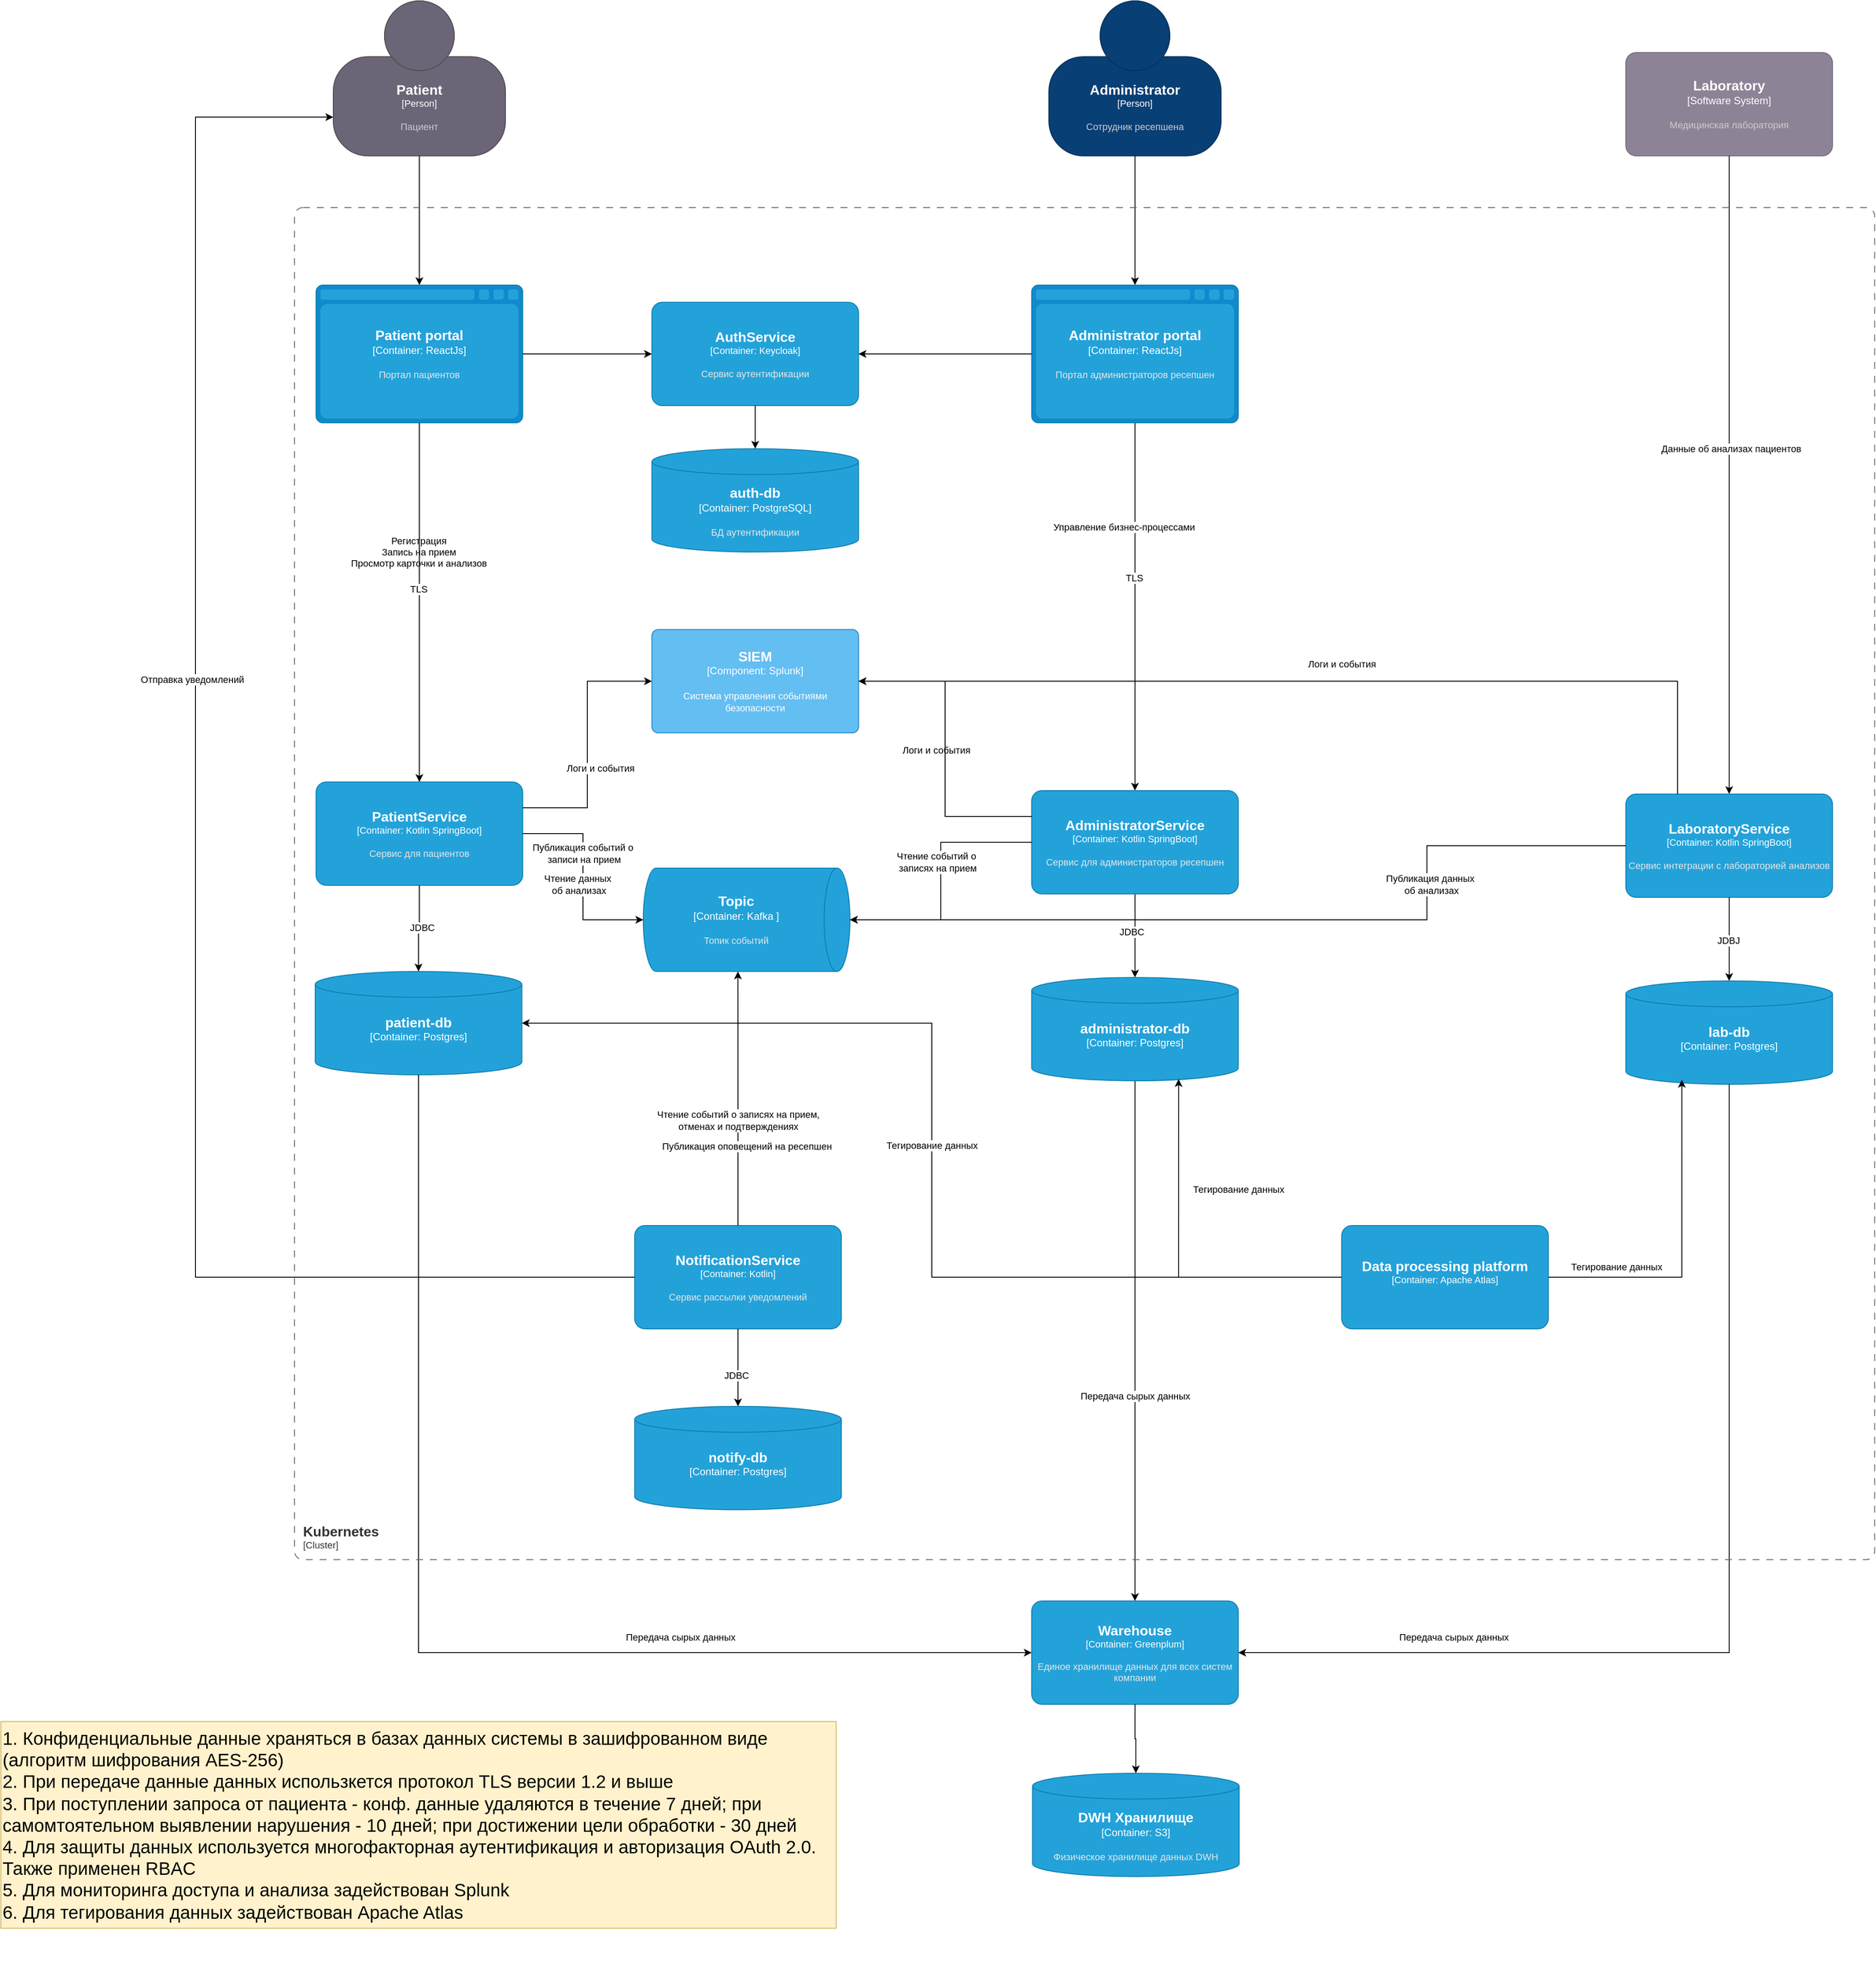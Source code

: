 <mxfile version="27.0.2">
  <diagram name="Страница — 1" id="v_MaKxtNX2n_alC3sU8u">
    <mxGraphModel dx="2825" dy="1662" grid="1" gridSize="10" guides="1" tooltips="1" connect="1" arrows="1" fold="1" page="1" pageScale="1" pageWidth="1169" pageHeight="827" math="0" shadow="0">
      <root>
        <mxCell id="0" />
        <mxCell id="1" parent="0" />
        <object placeholders="1" c4Name="PatientService" c4Type="Container" c4Technology="Kotlin SpringBoot" c4Description="Сервис для пациентов" label="&lt;font style=&quot;font-size: 16px&quot;&gt;&lt;b&gt;%c4Name%&lt;/b&gt;&lt;/font&gt;&lt;div&gt;[%c4Type%: %c4Technology%]&lt;/div&gt;&lt;br&gt;&lt;div&gt;&lt;font style=&quot;font-size: 11px&quot;&gt;&lt;font color=&quot;#E6E6E6&quot;&gt;%c4Description%&lt;/font&gt;&lt;/div&gt;" id="gVjsGcZA6GOwmOY32Lze-1">
          <mxCell style="rounded=1;whiteSpace=wrap;html=1;fontSize=11;labelBackgroundColor=none;fillColor=#23A2D9;fontColor=#ffffff;align=center;arcSize=10;strokeColor=#0E7DAD;metaEdit=1;resizable=0;points=[[0.25,0,0],[0.5,0,0],[0.75,0,0],[1,0.25,0],[1,0.5,0],[1,0.75,0],[0.75,1,0],[0.5,1,0],[0.25,1,0],[0,0.75,0],[0,0.5,0],[0,0.25,0]];" vertex="1" parent="1">
            <mxGeometry x="490" y="957" width="240" height="120" as="geometry" />
          </mxCell>
        </object>
        <object placeholders="1" c4Name="Laboratory" c4Type="Software System" c4Description="Медицинская лаборатория" label="&lt;font style=&quot;font-size: 16px&quot;&gt;&lt;b&gt;%c4Name%&lt;/b&gt;&lt;/font&gt;&lt;div&gt;[%c4Type%]&lt;/div&gt;&lt;br&gt;&lt;div&gt;&lt;font style=&quot;font-size: 11px&quot;&gt;&lt;font color=&quot;#cccccc&quot;&gt;%c4Description%&lt;/font&gt;&lt;/div&gt;" id="gVjsGcZA6GOwmOY32Lze-2">
          <mxCell style="rounded=1;whiteSpace=wrap;html=1;labelBackgroundColor=none;fillColor=#8C8496;fontColor=#ffffff;align=center;arcSize=10;strokeColor=#736782;metaEdit=1;resizable=0;points=[[0.25,0,0],[0.5,0,0],[0.75,0,0],[1,0.25,0],[1,0.5,0],[1,0.75,0],[0.75,1,0],[0.5,1,0],[0.25,1,0],[0,0.75,0],[0,0.5,0],[0,0.25,0]];" vertex="1" parent="1">
            <mxGeometry x="2011" y="110" width="240" height="120" as="geometry" />
          </mxCell>
        </object>
        <object placeholders="1" c4Name="patient-db" c4Type="Container" c4Technology="Postgres" c4Description="" label="&lt;font style=&quot;font-size: 16px&quot;&gt;&lt;b&gt;%c4Name%&lt;/b&gt;&lt;/font&gt;&lt;div&gt;[%c4Type%:&amp;nbsp;%c4Technology%]&lt;/div&gt;&lt;br&gt;&lt;div&gt;&lt;font style=&quot;font-size: 11px&quot;&gt;&lt;font color=&quot;#E6E6E6&quot;&gt;%c4Description%&lt;/font&gt;&lt;/div&gt;" id="gVjsGcZA6GOwmOY32Lze-3">
          <mxCell style="shape=cylinder3;size=15;whiteSpace=wrap;html=1;boundedLbl=1;rounded=0;labelBackgroundColor=none;fillColor=#23A2D9;fontSize=12;fontColor=#ffffff;align=center;strokeColor=#0E7DAD;metaEdit=1;points=[[0.5,0,0],[1,0.25,0],[1,0.5,0],[1,0.75,0],[0.5,1,0],[0,0.75,0],[0,0.5,0],[0,0.25,0]];resizable=0;" vertex="1" parent="1">
            <mxGeometry x="489" y="1177" width="240" height="120" as="geometry" />
          </mxCell>
        </object>
        <object placeholders="1" c4Name="Patient" c4Type="Person" c4Description="Пациент" label="&lt;font style=&quot;font-size: 16px&quot;&gt;&lt;b&gt;%c4Name%&lt;/b&gt;&lt;/font&gt;&lt;div&gt;[%c4Type%]&lt;/div&gt;&lt;br&gt;&lt;div&gt;&lt;font style=&quot;font-size: 11px&quot;&gt;&lt;font color=&quot;#cccccc&quot;&gt;%c4Description%&lt;/font&gt;&lt;/div&gt;" id="gVjsGcZA6GOwmOY32Lze-4">
          <mxCell style="html=1;fontSize=11;dashed=0;whiteSpace=wrap;fillColor=#6C6477;strokeColor=#4D4D4D;fontColor=#ffffff;shape=mxgraph.c4.person2;align=center;metaEdit=1;points=[[0.5,0,0],[1,0.5,0],[1,0.75,0],[0.75,1,0],[0.5,1,0],[0.25,1,0],[0,0.75,0],[0,0.5,0]];resizable=0;" vertex="1" parent="1">
            <mxGeometry x="510" y="50" width="200" height="180" as="geometry" />
          </mxCell>
        </object>
        <object placeholders="1" c4Name="Patient portal" c4Type="Container" c4Technology="ReactJs" c4Description="Портал пациентов" label="&lt;font style=&quot;font-size: 16px&quot;&gt;&lt;b&gt;%c4Name%&lt;/b&gt;&lt;/font&gt;&lt;div&gt;[%c4Type%:&amp;nbsp;%c4Technology%]&lt;/div&gt;&lt;br&gt;&lt;div&gt;&lt;font style=&quot;font-size: 11px&quot;&gt;&lt;font color=&quot;#E6E6E6&quot;&gt;%c4Description%&lt;/font&gt;&lt;/div&gt;" id="gVjsGcZA6GOwmOY32Lze-7">
          <mxCell style="shape=mxgraph.c4.webBrowserContainer2;whiteSpace=wrap;html=1;boundedLbl=1;rounded=0;labelBackgroundColor=none;strokeColor=#118ACD;fillColor=#23A2D9;strokeColor=#118ACD;strokeColor2=#0E7DAD;fontSize=12;fontColor=#ffffff;align=center;metaEdit=1;points=[[0.5,0,0],[1,0.25,0],[1,0.5,0],[1,0.75,0],[0.5,1,0],[0,0.75,0],[0,0.5,0],[0,0.25,0]];resizable=0;" vertex="1" parent="1">
            <mxGeometry x="490" y="380" width="240" height="160" as="geometry" />
          </mxCell>
        </object>
        <object placeholders="1" c4Name="Administrator" c4Type="Person" c4Description="Сотрудник ресепшена" label="&lt;font style=&quot;font-size: 16px&quot;&gt;&lt;b&gt;%c4Name%&lt;/b&gt;&lt;/font&gt;&lt;div&gt;[%c4Type%]&lt;/div&gt;&lt;br&gt;&lt;div&gt;&lt;font style=&quot;font-size: 11px&quot;&gt;&lt;font color=&quot;#cccccc&quot;&gt;%c4Description%&lt;/font&gt;&lt;/div&gt;" id="gVjsGcZA6GOwmOY32Lze-8">
          <mxCell style="html=1;fontSize=11;dashed=0;whiteSpace=wrap;fillColor=#083F75;strokeColor=#06315C;fontColor=#ffffff;shape=mxgraph.c4.person2;align=center;metaEdit=1;points=[[0.5,0,0],[1,0.5,0],[1,0.75,0],[0.75,1,0],[0.5,1,0],[0.25,1,0],[0,0.75,0],[0,0.5,0]];resizable=0;" vertex="1" parent="1">
            <mxGeometry x="1341" y="50" width="200" height="180" as="geometry" />
          </mxCell>
        </object>
        <mxCell id="gVjsGcZA6GOwmOY32Lze-30" style="edgeStyle=orthogonalEdgeStyle;rounded=0;orthogonalLoop=1;jettySize=auto;html=1;exitX=0.5;exitY=1;exitDx=0;exitDy=0;exitPerimeter=0;" edge="1" parent="1" source="gVjsGcZA6GOwmOY32Lze-9" target="gVjsGcZA6GOwmOY32Lze-10">
          <mxGeometry relative="1" as="geometry" />
        </mxCell>
        <mxCell id="gVjsGcZA6GOwmOY32Lze-50" value="TLS" style="edgeLabel;html=1;align=center;verticalAlign=middle;resizable=0;points=[];" vertex="1" connectable="0" parent="gVjsGcZA6GOwmOY32Lze-30">
          <mxGeometry x="-0.159" y="-1" relative="1" as="geometry">
            <mxPoint as="offset" />
          </mxGeometry>
        </mxCell>
        <object placeholders="1" c4Name="Administrator portal" c4Type="Container" c4Technology="ReactJs" c4Description="Портал администраторов ресепшен" label="&lt;font style=&quot;font-size: 16px&quot;&gt;&lt;b&gt;%c4Name%&lt;/b&gt;&lt;/font&gt;&lt;div&gt;[%c4Type%:&amp;nbsp;%c4Technology%]&lt;/div&gt;&lt;br&gt;&lt;div&gt;&lt;font style=&quot;font-size: 11px&quot;&gt;&lt;font color=&quot;#E6E6E6&quot;&gt;%c4Description%&lt;/font&gt;&lt;/div&gt;" id="gVjsGcZA6GOwmOY32Lze-9">
          <mxCell style="shape=mxgraph.c4.webBrowserContainer2;whiteSpace=wrap;html=1;boundedLbl=1;rounded=0;labelBackgroundColor=none;strokeColor=#118ACD;fillColor=#23A2D9;strokeColor=#118ACD;strokeColor2=#0E7DAD;fontSize=12;fontColor=#ffffff;align=center;metaEdit=1;points=[[0.5,0,0],[1,0.25,0],[1,0.5,0],[1,0.75,0],[0.5,1,0],[0,0.75,0],[0,0.5,0],[0,0.25,0]];resizable=0;" vertex="1" parent="1">
            <mxGeometry x="1321" y="380" width="240" height="160" as="geometry" />
          </mxCell>
        </object>
        <mxCell id="gVjsGcZA6GOwmOY32Lze-31" style="edgeStyle=orthogonalEdgeStyle;rounded=0;orthogonalLoop=1;jettySize=auto;html=1;exitX=0.5;exitY=1;exitDx=0;exitDy=0;exitPerimeter=0;" edge="1" parent="1" source="gVjsGcZA6GOwmOY32Lze-10" target="gVjsGcZA6GOwmOY32Lze-11">
          <mxGeometry relative="1" as="geometry" />
        </mxCell>
        <mxCell id="gVjsGcZA6GOwmOY32Lze-52" value="JDBC" style="edgeLabel;html=1;align=center;verticalAlign=middle;resizable=0;points=[];" vertex="1" connectable="0" parent="gVjsGcZA6GOwmOY32Lze-31">
          <mxGeometry x="-0.093" y="-4" relative="1" as="geometry">
            <mxPoint as="offset" />
          </mxGeometry>
        </mxCell>
        <object placeholders="1" c4Name="AdministratorService" c4Type="Container" c4Technology="Kotlin SpringBoot" c4Description="Сервис для администраторов ресепшен" label="&lt;font style=&quot;font-size: 16px&quot;&gt;&lt;b&gt;%c4Name%&lt;/b&gt;&lt;/font&gt;&lt;div&gt;[%c4Type%: %c4Technology%]&lt;/div&gt;&lt;br&gt;&lt;div&gt;&lt;font style=&quot;font-size: 11px&quot;&gt;&lt;font color=&quot;#E6E6E6&quot;&gt;%c4Description%&lt;/font&gt;&lt;/div&gt;" id="gVjsGcZA6GOwmOY32Lze-10">
          <mxCell style="rounded=1;whiteSpace=wrap;html=1;fontSize=11;labelBackgroundColor=none;fillColor=#23A2D9;fontColor=#ffffff;align=center;arcSize=10;strokeColor=#0E7DAD;metaEdit=1;resizable=0;points=[[0.25,0,0],[0.5,0,0],[0.75,0,0],[1,0.25,0],[1,0.5,0],[1,0.75,0],[0.75,1,0],[0.5,1,0],[0.25,1,0],[0,0.75,0],[0,0.5,0],[0,0.25,0]];" vertex="1" parent="1">
            <mxGeometry x="1321" y="967" width="240" height="120" as="geometry" />
          </mxCell>
        </object>
        <mxCell id="gVjsGcZA6GOwmOY32Lze-26" style="edgeStyle=orthogonalEdgeStyle;rounded=0;orthogonalLoop=1;jettySize=auto;html=1;exitX=0.5;exitY=1;exitDx=0;exitDy=0;exitPerimeter=0;" edge="1" parent="1" source="gVjsGcZA6GOwmOY32Lze-11" target="gVjsGcZA6GOwmOY32Lze-16">
          <mxGeometry relative="1" as="geometry" />
        </mxCell>
        <object placeholders="1" c4Name="administrator-db" c4Type="Container" c4Technology="Postgres" c4Description="" label="&lt;font style=&quot;font-size: 16px&quot;&gt;&lt;b&gt;%c4Name%&lt;/b&gt;&lt;/font&gt;&lt;div&gt;[%c4Type%:&amp;nbsp;%c4Technology%]&lt;/div&gt;&lt;br&gt;&lt;div&gt;&lt;font style=&quot;font-size: 11px&quot;&gt;&lt;font color=&quot;#E6E6E6&quot;&gt;%c4Description%&lt;/font&gt;&lt;/div&gt;" id="gVjsGcZA6GOwmOY32Lze-11">
          <mxCell style="shape=cylinder3;size=15;whiteSpace=wrap;html=1;boundedLbl=1;rounded=0;labelBackgroundColor=none;fillColor=#23A2D9;fontSize=12;fontColor=#ffffff;align=center;strokeColor=#0E7DAD;metaEdit=1;points=[[0.5,0,0],[1,0.25,0],[1,0.5,0],[1,0.75,0],[0.5,1,0],[0,0.75,0],[0,0.5,0],[0,0.25,0]];resizable=0;" vertex="1" parent="1">
            <mxGeometry x="1321" y="1184" width="240" height="120" as="geometry" />
          </mxCell>
        </object>
        <object placeholders="1" c4Name="LaboratoryService" c4Type="Container" c4Technology="Kotlin SpringBoot" c4Description="Сервис интеграции с лабораторией анализов" label="&lt;font style=&quot;font-size: 16px&quot;&gt;&lt;b&gt;%c4Name%&lt;/b&gt;&lt;/font&gt;&lt;div&gt;[%c4Type%: %c4Technology%]&lt;/div&gt;&lt;br&gt;&lt;div&gt;&lt;font style=&quot;font-size: 11px&quot;&gt;&lt;font color=&quot;#E6E6E6&quot;&gt;%c4Description%&lt;/font&gt;&lt;/div&gt;" id="gVjsGcZA6GOwmOY32Lze-12">
          <mxCell style="rounded=1;whiteSpace=wrap;html=1;fontSize=11;labelBackgroundColor=none;fillColor=#23A2D9;fontColor=#ffffff;align=center;arcSize=10;strokeColor=#0E7DAD;metaEdit=1;resizable=0;points=[[0.25,0,0],[0.5,0,0],[0.75,0,0],[1,0.25,0],[1,0.5,0],[1,0.75,0],[0.75,1,0],[0.5,1,0],[0.25,1,0],[0,0.75,0],[0,0.5,0],[0,0.25,0]];" vertex="1" parent="1">
            <mxGeometry x="2011" y="971" width="240" height="120" as="geometry" />
          </mxCell>
        </object>
        <object placeholders="1" c4Name="lab-db" c4Type="Container" c4Technology="Postgres" c4Description="" label="&lt;font style=&quot;font-size: 16px&quot;&gt;&lt;b&gt;%c4Name%&lt;/b&gt;&lt;/font&gt;&lt;div&gt;[%c4Type%:&amp;nbsp;%c4Technology%]&lt;/div&gt;&lt;br&gt;&lt;div&gt;&lt;font style=&quot;font-size: 11px&quot;&gt;&lt;font color=&quot;#E6E6E6&quot;&gt;%c4Description%&lt;/font&gt;&lt;/div&gt;" id="gVjsGcZA6GOwmOY32Lze-13">
          <mxCell style="shape=cylinder3;size=15;whiteSpace=wrap;html=1;boundedLbl=1;rounded=0;labelBackgroundColor=none;fillColor=#23A2D9;fontSize=12;fontColor=#ffffff;align=center;strokeColor=#0E7DAD;metaEdit=1;points=[[0.5,0,0],[1,0.25,0],[1,0.5,0],[1,0.75,0],[0.5,1,0],[0,0.75,0],[0,0.5,0],[0,0.25,0]];resizable=0;" vertex="1" parent="1">
            <mxGeometry x="2011" y="1188" width="240" height="120" as="geometry" />
          </mxCell>
        </object>
        <object placeholders="1" c4Name="AuthService" c4Type="Container" c4Technology="Keycloak" c4Description="Сервис аутентификации" label="&lt;font style=&quot;font-size: 16px&quot;&gt;&lt;b&gt;%c4Name%&lt;/b&gt;&lt;/font&gt;&lt;div&gt;[%c4Type%: %c4Technology%]&lt;/div&gt;&lt;br&gt;&lt;div&gt;&lt;font style=&quot;font-size: 11px&quot;&gt;&lt;font color=&quot;#E6E6E6&quot;&gt;%c4Description%&lt;/font&gt;&lt;/div&gt;" id="gVjsGcZA6GOwmOY32Lze-14">
          <mxCell style="rounded=1;whiteSpace=wrap;html=1;fontSize=11;labelBackgroundColor=none;fillColor=#23A2D9;fontColor=#ffffff;align=center;arcSize=10;strokeColor=#0E7DAD;metaEdit=1;resizable=0;points=[[0.25,0,0],[0.5,0,0],[0.75,0,0],[1,0.25,0],[1,0.5,0],[1,0.75,0],[0.75,1,0],[0.5,1,0],[0.25,1,0],[0,0.75,0],[0,0.5,0],[0,0.25,0]];" vertex="1" parent="1">
            <mxGeometry x="880" y="400" width="240" height="120" as="geometry" />
          </mxCell>
        </object>
        <object placeholders="1" c4Name="auth-db" c4Type="Container" c4Technology="PostgreSQL" c4Description="БД аутентификации" label="&lt;font style=&quot;font-size: 16px&quot;&gt;&lt;b&gt;%c4Name%&lt;/b&gt;&lt;/font&gt;&lt;div&gt;[%c4Type%:&amp;nbsp;%c4Technology%]&lt;/div&gt;&lt;br&gt;&lt;div&gt;&lt;font style=&quot;font-size: 11px&quot;&gt;&lt;font color=&quot;#E6E6E6&quot;&gt;%c4Description%&lt;/font&gt;&lt;/div&gt;" id="gVjsGcZA6GOwmOY32Lze-15">
          <mxCell style="shape=cylinder3;size=15;whiteSpace=wrap;html=1;boundedLbl=1;rounded=0;labelBackgroundColor=none;fillColor=#23A2D9;fontSize=12;fontColor=#ffffff;align=center;strokeColor=#0E7DAD;metaEdit=1;points=[[0.5,0,0],[1,0.25,0],[1,0.5,0],[1,0.75,0],[0.5,1,0],[0,0.75,0],[0,0.5,0],[0,0.25,0]];resizable=0;" vertex="1" parent="1">
            <mxGeometry x="880" y="570" width="240" height="120" as="geometry" />
          </mxCell>
        </object>
        <object placeholders="1" c4Name="Warehouse" c4Type="Container" c4Technology="Greenplum" c4Description="Единое хранилище данных для всех систем компании" label="&lt;font style=&quot;font-size: 16px&quot;&gt;&lt;b&gt;%c4Name%&lt;/b&gt;&lt;/font&gt;&lt;div&gt;[%c4Type%: %c4Technology%]&lt;/div&gt;&lt;br&gt;&lt;div&gt;&lt;font style=&quot;font-size: 11px&quot;&gt;&lt;font color=&quot;#E6E6E6&quot;&gt;%c4Description%&lt;/font&gt;&lt;/div&gt;" id="gVjsGcZA6GOwmOY32Lze-16">
          <mxCell style="rounded=1;whiteSpace=wrap;html=1;fontSize=11;labelBackgroundColor=none;fillColor=#23A2D9;fontColor=#ffffff;align=center;arcSize=10;strokeColor=#0E7DAD;metaEdit=1;resizable=0;points=[[0.25,0,0],[0.5,0,0],[0.75,0,0],[1,0.25,0],[1,0.5,0],[1,0.75,0],[0.75,1,0],[0.5,1,0],[0.25,1,0],[0,0.75,0],[0,0.5,0],[0,0.25,0]];" vertex="1" parent="1">
            <mxGeometry x="1321" y="1908" width="240" height="120" as="geometry" />
          </mxCell>
        </object>
        <object placeholders="1" c4Name="DWH Хранилище" c4Type="Container" c4Technology="S3" c4Description="Физическое хранилище данных DWH" label="&lt;font style=&quot;font-size: 16px&quot;&gt;&lt;b&gt;%c4Name%&lt;/b&gt;&lt;/font&gt;&lt;div&gt;[%c4Type%:&amp;nbsp;%c4Technology%]&lt;/div&gt;&lt;br&gt;&lt;div&gt;&lt;font style=&quot;font-size: 11px&quot;&gt;&lt;font color=&quot;#E6E6E6&quot;&gt;%c4Description%&lt;/font&gt;&lt;/div&gt;" id="gVjsGcZA6GOwmOY32Lze-17">
          <mxCell style="shape=cylinder3;size=15;whiteSpace=wrap;html=1;boundedLbl=1;rounded=0;labelBackgroundColor=none;fillColor=#23A2D9;fontSize=12;fontColor=#ffffff;align=center;strokeColor=#0E7DAD;metaEdit=1;points=[[0.5,0,0],[1,0.25,0],[1,0.5,0],[1,0.75,0],[0.5,1,0],[0,0.75,0],[0,0.5,0],[0,0.25,0]];resizable=0;" vertex="1" parent="1">
            <mxGeometry x="1322" y="2108" width="240" height="120" as="geometry" />
          </mxCell>
        </object>
        <object placeholders="1" c4Name="Topic" c4Type="Container" c4Technology="Kafka " c4Description="Топик событий" label="&lt;font style=&quot;font-size: 16px&quot;&gt;&lt;b&gt;%c4Name%&lt;/b&gt;&lt;/font&gt;&lt;div&gt;[%c4Type%:&amp;nbsp;%c4Technology%]&lt;/div&gt;&lt;br&gt;&lt;div&gt;&lt;font style=&quot;font-size: 11px&quot;&gt;&lt;font color=&quot;#E6E6E6&quot;&gt;%c4Description%&lt;/font&gt;&lt;/div&gt;" id="gVjsGcZA6GOwmOY32Lze-18">
          <mxCell style="shape=cylinder3;size=15;direction=south;whiteSpace=wrap;html=1;boundedLbl=1;rounded=0;labelBackgroundColor=none;fillColor=#23A2D9;fontSize=12;fontColor=#ffffff;align=center;strokeColor=#0E7DAD;metaEdit=1;points=[[0.5,0,0],[1,0.25,0],[1,0.5,0],[1,0.75,0],[0.5,1,0],[0,0.75,0],[0,0.5,0],[0,0.25,0]];resizable=0;" vertex="1" parent="1">
            <mxGeometry x="870" y="1057" width="240" height="120" as="geometry" />
          </mxCell>
        </object>
        <mxCell id="gVjsGcZA6GOwmOY32Lze-19" style="edgeStyle=orthogonalEdgeStyle;rounded=0;orthogonalLoop=1;jettySize=auto;html=1;exitX=0.5;exitY=1;exitDx=0;exitDy=0;exitPerimeter=0;entryX=0.5;entryY=0;entryDx=0;entryDy=0;entryPerimeter=0;" edge="1" parent="1" source="gVjsGcZA6GOwmOY32Lze-4" target="gVjsGcZA6GOwmOY32Lze-7">
          <mxGeometry relative="1" as="geometry" />
        </mxCell>
        <mxCell id="gVjsGcZA6GOwmOY32Lze-64" value="Регистрация&lt;div&gt;Запись на прием&lt;/div&gt;&lt;div&gt;Просмотр карточки и анализов&lt;/div&gt;" style="edgeLabel;html=1;align=center;verticalAlign=middle;resizable=0;points=[];" vertex="1" connectable="0" parent="gVjsGcZA6GOwmOY32Lze-19">
          <mxGeometry x="0.022" y="4" relative="1" as="geometry">
            <mxPoint x="-5" y="383" as="offset" />
          </mxGeometry>
        </mxCell>
        <mxCell id="gVjsGcZA6GOwmOY32Lze-20" style="edgeStyle=orthogonalEdgeStyle;rounded=0;orthogonalLoop=1;jettySize=auto;html=1;exitX=0.5;exitY=1;exitDx=0;exitDy=0;exitPerimeter=0;entryX=0.5;entryY=0;entryDx=0;entryDy=0;entryPerimeter=0;" edge="1" parent="1" source="gVjsGcZA6GOwmOY32Lze-8" target="gVjsGcZA6GOwmOY32Lze-9">
          <mxGeometry relative="1" as="geometry" />
        </mxCell>
        <mxCell id="gVjsGcZA6GOwmOY32Lze-22" style="edgeStyle=orthogonalEdgeStyle;rounded=0;orthogonalLoop=1;jettySize=auto;html=1;exitX=0.5;exitY=1;exitDx=0;exitDy=0;exitPerimeter=0;entryX=0.5;entryY=0;entryDx=0;entryDy=0;entryPerimeter=0;" edge="1" parent="1" source="gVjsGcZA6GOwmOY32Lze-14" target="gVjsGcZA6GOwmOY32Lze-15">
          <mxGeometry relative="1" as="geometry" />
        </mxCell>
        <mxCell id="gVjsGcZA6GOwmOY32Lze-23" style="edgeStyle=orthogonalEdgeStyle;rounded=0;orthogonalLoop=1;jettySize=auto;html=1;entryX=0.5;entryY=0;entryDx=0;entryDy=0;entryPerimeter=0;" edge="1" parent="1" source="gVjsGcZA6GOwmOY32Lze-16" target="gVjsGcZA6GOwmOY32Lze-17">
          <mxGeometry relative="1" as="geometry" />
        </mxCell>
        <mxCell id="gVjsGcZA6GOwmOY32Lze-24" style="edgeStyle=orthogonalEdgeStyle;rounded=0;orthogonalLoop=1;jettySize=auto;html=1;exitX=0.5;exitY=1;exitDx=0;exitDy=0;exitPerimeter=0;entryX=0;entryY=0.5;entryDx=0;entryDy=0;entryPerimeter=0;" edge="1" parent="1" source="gVjsGcZA6GOwmOY32Lze-3" target="gVjsGcZA6GOwmOY32Lze-16">
          <mxGeometry relative="1" as="geometry" />
        </mxCell>
        <mxCell id="gVjsGcZA6GOwmOY32Lze-55" value="Передача сырых данных" style="edgeLabel;html=1;align=center;verticalAlign=middle;resizable=0;points=[];" vertex="1" connectable="0" parent="gVjsGcZA6GOwmOY32Lze-24">
          <mxGeometry x="-0.03" y="7" relative="1" as="geometry">
            <mxPoint x="304" y="-11" as="offset" />
          </mxGeometry>
        </mxCell>
        <mxCell id="gVjsGcZA6GOwmOY32Lze-25" style="edgeStyle=orthogonalEdgeStyle;rounded=0;orthogonalLoop=1;jettySize=auto;html=1;entryX=1;entryY=0.5;entryDx=0;entryDy=0;entryPerimeter=0;" edge="1" parent="1" source="gVjsGcZA6GOwmOY32Lze-13" target="gVjsGcZA6GOwmOY32Lze-16">
          <mxGeometry relative="1" as="geometry">
            <Array as="points">
              <mxPoint x="2131" y="1968" />
            </Array>
          </mxGeometry>
        </mxCell>
        <mxCell id="gVjsGcZA6GOwmOY32Lze-27" style="edgeStyle=orthogonalEdgeStyle;rounded=0;orthogonalLoop=1;jettySize=auto;html=1;exitX=0.5;exitY=1;exitDx=0;exitDy=0;exitPerimeter=0;entryX=0.5;entryY=0;entryDx=0;entryDy=0;entryPerimeter=0;" edge="1" parent="1" source="gVjsGcZA6GOwmOY32Lze-7" target="gVjsGcZA6GOwmOY32Lze-1">
          <mxGeometry relative="1" as="geometry" />
        </mxCell>
        <mxCell id="gVjsGcZA6GOwmOY32Lze-49" value="TLS" style="edgeLabel;html=1;align=center;verticalAlign=middle;resizable=0;points=[];" vertex="1" connectable="0" parent="gVjsGcZA6GOwmOY32Lze-27">
          <mxGeometry x="-0.074" y="-1" relative="1" as="geometry">
            <mxPoint as="offset" />
          </mxGeometry>
        </mxCell>
        <mxCell id="gVjsGcZA6GOwmOY32Lze-29" style="edgeStyle=orthogonalEdgeStyle;rounded=0;orthogonalLoop=1;jettySize=auto;html=1;exitX=0.5;exitY=1;exitDx=0;exitDy=0;exitPerimeter=0;entryX=0.5;entryY=0;entryDx=0;entryDy=0;entryPerimeter=0;" edge="1" parent="1" source="gVjsGcZA6GOwmOY32Lze-1" target="gVjsGcZA6GOwmOY32Lze-3">
          <mxGeometry relative="1" as="geometry" />
        </mxCell>
        <mxCell id="gVjsGcZA6GOwmOY32Lze-51" value="JDBC" style="edgeLabel;html=1;align=center;verticalAlign=middle;resizable=0;points=[];" vertex="1" connectable="0" parent="gVjsGcZA6GOwmOY32Lze-29">
          <mxGeometry x="-0.044" y="3" relative="1" as="geometry">
            <mxPoint as="offset" />
          </mxGeometry>
        </mxCell>
        <mxCell id="gVjsGcZA6GOwmOY32Lze-32" style="edgeStyle=orthogonalEdgeStyle;rounded=0;orthogonalLoop=1;jettySize=auto;html=1;exitX=0.5;exitY=1;exitDx=0;exitDy=0;exitPerimeter=0;entryX=0.5;entryY=0;entryDx=0;entryDy=0;entryPerimeter=0;" edge="1" parent="1" source="gVjsGcZA6GOwmOY32Lze-12" target="gVjsGcZA6GOwmOY32Lze-13">
          <mxGeometry relative="1" as="geometry" />
        </mxCell>
        <mxCell id="gVjsGcZA6GOwmOY32Lze-53" value="JDBJ" style="edgeLabel;html=1;align=center;verticalAlign=middle;resizable=0;points=[];" vertex="1" connectable="0" parent="gVjsGcZA6GOwmOY32Lze-32">
          <mxGeometry x="0.031" y="-1" relative="1" as="geometry">
            <mxPoint as="offset" />
          </mxGeometry>
        </mxCell>
        <mxCell id="gVjsGcZA6GOwmOY32Lze-33" style="edgeStyle=orthogonalEdgeStyle;rounded=0;orthogonalLoop=1;jettySize=auto;html=1;exitX=0.5;exitY=1;exitDx=0;exitDy=0;exitPerimeter=0;entryX=0.5;entryY=0;entryDx=0;entryDy=0;entryPerimeter=0;" edge="1" parent="1" source="gVjsGcZA6GOwmOY32Lze-2" target="gVjsGcZA6GOwmOY32Lze-12">
          <mxGeometry relative="1" as="geometry" />
        </mxCell>
        <mxCell id="gVjsGcZA6GOwmOY32Lze-62" value="Данные об анализах пациентов" style="edgeLabel;html=1;align=center;verticalAlign=middle;resizable=0;points=[];" vertex="1" connectable="0" parent="gVjsGcZA6GOwmOY32Lze-33">
          <mxGeometry x="-0.082" y="2" relative="1" as="geometry">
            <mxPoint as="offset" />
          </mxGeometry>
        </mxCell>
        <mxCell id="gVjsGcZA6GOwmOY32Lze-34" style="edgeStyle=orthogonalEdgeStyle;rounded=0;orthogonalLoop=1;jettySize=auto;html=1;exitX=1;exitY=0.5;exitDx=0;exitDy=0;exitPerimeter=0;entryX=0;entryY=0.5;entryDx=0;entryDy=0;entryPerimeter=0;" edge="1" parent="1" source="gVjsGcZA6GOwmOY32Lze-7" target="gVjsGcZA6GOwmOY32Lze-14">
          <mxGeometry relative="1" as="geometry" />
        </mxCell>
        <mxCell id="gVjsGcZA6GOwmOY32Lze-35" style="edgeStyle=orthogonalEdgeStyle;rounded=0;orthogonalLoop=1;jettySize=auto;html=1;exitX=0;exitY=0.5;exitDx=0;exitDy=0;exitPerimeter=0;entryX=1;entryY=0.5;entryDx=0;entryDy=0;entryPerimeter=0;" edge="1" parent="1" source="gVjsGcZA6GOwmOY32Lze-9" target="gVjsGcZA6GOwmOY32Lze-14">
          <mxGeometry relative="1" as="geometry" />
        </mxCell>
        <mxCell id="gVjsGcZA6GOwmOY32Lze-36" style="edgeStyle=orthogonalEdgeStyle;rounded=0;orthogonalLoop=1;jettySize=auto;html=1;exitX=1;exitY=0.5;exitDx=0;exitDy=0;exitPerimeter=0;entryX=0.5;entryY=1;entryDx=0;entryDy=0;entryPerimeter=0;" edge="1" parent="1" source="gVjsGcZA6GOwmOY32Lze-1" target="gVjsGcZA6GOwmOY32Lze-18">
          <mxGeometry relative="1" as="geometry" />
        </mxCell>
        <mxCell id="gVjsGcZA6GOwmOY32Lze-71" value="Публикация событий о&amp;nbsp;&lt;div&gt;записи на прием&lt;/div&gt;" style="edgeLabel;html=1;align=center;verticalAlign=middle;resizable=0;points=[];" vertex="1" connectable="0" parent="gVjsGcZA6GOwmOY32Lze-36">
          <mxGeometry x="-0.188" y="1" relative="1" as="geometry">
            <mxPoint y="-5" as="offset" />
          </mxGeometry>
        </mxCell>
        <mxCell id="gVjsGcZA6GOwmOY32Lze-37" style="edgeStyle=orthogonalEdgeStyle;rounded=0;orthogonalLoop=1;jettySize=auto;html=1;exitX=0;exitY=0.5;exitDx=0;exitDy=0;exitPerimeter=0;entryX=0.5;entryY=0;entryDx=0;entryDy=0;entryPerimeter=0;" edge="1" parent="1" source="gVjsGcZA6GOwmOY32Lze-10" target="gVjsGcZA6GOwmOY32Lze-18">
          <mxGeometry relative="1" as="geometry" />
        </mxCell>
        <object placeholders="1" c4Name="SIEM" c4Type="Component" c4Technology="Splunk" c4Description="Система управления событиями безопасности" label="&lt;font style=&quot;font-size: 16px&quot;&gt;&lt;b&gt;%c4Name%&lt;/b&gt;&lt;/font&gt;&lt;div&gt;[%c4Type%: %c4Technology%]&lt;/div&gt;&lt;br&gt;&lt;div&gt;&lt;font style=&quot;font-size: 11px&quot;&gt;%c4Description%&lt;/font&gt;&lt;/div&gt;" id="gVjsGcZA6GOwmOY32Lze-41">
          <mxCell style="rounded=1;whiteSpace=wrap;html=1;labelBackgroundColor=none;fillColor=#63BEF2;fontColor=#ffffff;align=center;arcSize=6;strokeColor=#2086C9;metaEdit=1;resizable=0;points=[[0.25,0,0],[0.5,0,0],[0.75,0,0],[1,0.25,0],[1,0.5,0],[1,0.75,0],[0.75,1,0],[0.5,1,0],[0.25,1,0],[0,0.75,0],[0,0.5,0],[0,0.25,0]];" vertex="1" parent="1">
            <mxGeometry x="880" y="780" width="240" height="120" as="geometry" />
          </mxCell>
        </object>
        <object placeholders="1" c4Name="NotificationService" c4Type="Container" c4Technology="Kotlin" c4Description="Сервис рассылки уведомлений" label="&lt;font style=&quot;font-size: 16px&quot;&gt;&lt;b&gt;%c4Name%&lt;/b&gt;&lt;/font&gt;&lt;div&gt;[%c4Type%: %c4Technology%]&lt;/div&gt;&lt;br&gt;&lt;div&gt;&lt;font style=&quot;font-size: 11px&quot;&gt;&lt;font color=&quot;#E6E6E6&quot;&gt;%c4Description%&lt;/font&gt;&lt;/div&gt;" id="gVjsGcZA6GOwmOY32Lze-42">
          <mxCell style="rounded=1;whiteSpace=wrap;html=1;fontSize=11;labelBackgroundColor=none;fillColor=#23A2D9;fontColor=#ffffff;align=center;arcSize=10;strokeColor=#0E7DAD;metaEdit=1;resizable=0;points=[[0.25,0,0],[0.5,0,0],[0.75,0,0],[1,0.25,0],[1,0.5,0],[1,0.75,0],[0.75,1,0],[0.5,1,0],[0.25,1,0],[0,0.75,0],[0,0.5,0],[0,0.25,0]];" vertex="1" parent="1">
            <mxGeometry x="860" y="1472" width="240" height="120" as="geometry" />
          </mxCell>
        </object>
        <mxCell id="gVjsGcZA6GOwmOY32Lze-43" style="edgeStyle=orthogonalEdgeStyle;rounded=0;orthogonalLoop=1;jettySize=auto;html=1;entryX=1;entryY=0.542;entryDx=0;entryDy=0;entryPerimeter=0;" edge="1" parent="1" source="gVjsGcZA6GOwmOY32Lze-42" target="gVjsGcZA6GOwmOY32Lze-18">
          <mxGeometry relative="1" as="geometry" />
        </mxCell>
        <mxCell id="gVjsGcZA6GOwmOY32Lze-63" value="Чтение событий о записях на прием,&lt;div&gt;отменах и подтверждениях&lt;/div&gt;" style="edgeLabel;html=1;align=center;verticalAlign=middle;resizable=0;points=[];" vertex="1" connectable="0" parent="gVjsGcZA6GOwmOY32Lze-43">
          <mxGeometry x="-0.173" relative="1" as="geometry">
            <mxPoint as="offset" />
          </mxGeometry>
        </mxCell>
        <mxCell id="gVjsGcZA6GOwmOY32Lze-44" style="edgeStyle=orthogonalEdgeStyle;rounded=0;orthogonalLoop=1;jettySize=auto;html=1;entryX=0;entryY=0.75;entryDx=0;entryDy=0;entryPerimeter=0;exitX=0;exitY=0.5;exitDx=0;exitDy=0;exitPerimeter=0;" edge="1" parent="1" source="gVjsGcZA6GOwmOY32Lze-42" target="gVjsGcZA6GOwmOY32Lze-4">
          <mxGeometry relative="1" as="geometry">
            <mxPoint x="790" y="1250" as="sourcePoint" />
            <mxPoint x="320" y="185" as="targetPoint" />
            <Array as="points">
              <mxPoint x="350" y="1532" />
              <mxPoint x="350" y="185" />
            </Array>
          </mxGeometry>
        </mxCell>
        <mxCell id="gVjsGcZA6GOwmOY32Lze-47" value="Отправка уведомлений" style="edgeLabel;html=1;align=center;verticalAlign=middle;resizable=0;points=[];" vertex="1" connectable="0" parent="gVjsGcZA6GOwmOY32Lze-44">
          <mxGeometry x="0.194" y="4" relative="1" as="geometry">
            <mxPoint as="offset" />
          </mxGeometry>
        </mxCell>
        <object placeholders="1" c4Name="notify-db" c4Type="Container" c4Technology="Postgres" c4Description="" label="&lt;font style=&quot;font-size: 16px&quot;&gt;&lt;b&gt;%c4Name%&lt;/b&gt;&lt;/font&gt;&lt;div&gt;[%c4Type%:&amp;nbsp;%c4Technology%]&lt;/div&gt;&lt;br&gt;&lt;div&gt;&lt;font style=&quot;font-size: 11px&quot;&gt;&lt;font color=&quot;#E6E6E6&quot;&gt;%c4Description%&lt;/font&gt;&lt;/div&gt;" id="gVjsGcZA6GOwmOY32Lze-45">
          <mxCell style="shape=cylinder3;size=15;whiteSpace=wrap;html=1;boundedLbl=1;rounded=0;labelBackgroundColor=none;fillColor=#23A2D9;fontSize=12;fontColor=#ffffff;align=center;strokeColor=#0E7DAD;metaEdit=1;points=[[0.5,0,0],[1,0.25,0],[1,0.5,0],[1,0.75,0],[0.5,1,0],[0,0.75,0],[0,0.5,0],[0,0.25,0]];resizable=0;" vertex="1" parent="1">
            <mxGeometry x="860" y="1682" width="240" height="120" as="geometry" />
          </mxCell>
        </object>
        <mxCell id="gVjsGcZA6GOwmOY32Lze-46" style="edgeStyle=orthogonalEdgeStyle;rounded=0;orthogonalLoop=1;jettySize=auto;html=1;entryX=0.5;entryY=0;entryDx=0;entryDy=0;entryPerimeter=0;" edge="1" parent="1" source="gVjsGcZA6GOwmOY32Lze-42" target="gVjsGcZA6GOwmOY32Lze-45">
          <mxGeometry relative="1" as="geometry" />
        </mxCell>
        <mxCell id="gVjsGcZA6GOwmOY32Lze-54" value="JDBC" style="edgeLabel;html=1;align=center;verticalAlign=middle;resizable=0;points=[];" vertex="1" connectable="0" parent="gVjsGcZA6GOwmOY32Lze-46">
          <mxGeometry x="0.193" y="-2" relative="1" as="geometry">
            <mxPoint as="offset" />
          </mxGeometry>
        </mxCell>
        <object placeholders="1" c4Name="Kubernetes" c4Type="ContainerScopeBoundary" c4Application="Cluster" label="&lt;font style=&quot;font-size: 16px&quot;&gt;&lt;b&gt;&lt;div style=&quot;text-align: left&quot;&gt;%c4Name%&lt;/div&gt;&lt;/b&gt;&lt;/font&gt;&lt;div style=&quot;text-align: left&quot;&gt;[%c4Application%]&lt;/div&gt;" id="gVjsGcZA6GOwmOY32Lze-48">
          <mxCell style="rounded=1;fontSize=11;whiteSpace=wrap;html=1;dashed=1;arcSize=20;fillColor=none;strokeColor=#666666;fontColor=#333333;labelBackgroundColor=none;align=left;verticalAlign=bottom;labelBorderColor=none;spacingTop=0;spacing=10;dashPattern=8 8;metaEdit=1;rotatable=0;perimeter=rectanglePerimeter;noLabel=0;labelPadding=0;allowArrows=0;connectable=0;expand=0;recursiveResize=0;editable=1;pointerEvents=0;absoluteArcSize=1;points=[[0.25,0,0],[0.5,0,0],[0.75,0,0],[1,0.25,0],[1,0.5,0],[1,0.75,0],[0.75,1,0],[0.5,1,0],[0.25,1,0],[0,0.75,0],[0,0.5,0],[0,0.25,0]];" vertex="1" parent="1">
            <mxGeometry x="465" y="290" width="1835" height="1570" as="geometry" />
          </mxCell>
        </object>
        <mxCell id="gVjsGcZA6GOwmOY32Lze-56" value="Передача сырых данных" style="edgeLabel;html=1;align=center;verticalAlign=middle;resizable=0;points=[];" vertex="1" connectable="0" parent="1">
          <mxGeometry x="1811.0" y="1950" as="geometry" />
        </mxCell>
        <mxCell id="gVjsGcZA6GOwmOY32Lze-57" value="Передача сырых данных" style="edgeLabel;html=1;align=center;verticalAlign=middle;resizable=0;points=[];" vertex="1" connectable="0" parent="1">
          <mxGeometry x="1441.0" y="1670" as="geometry" />
        </mxCell>
        <mxCell id="gVjsGcZA6GOwmOY32Lze-58" style="edgeStyle=orthogonalEdgeStyle;rounded=0;orthogonalLoop=1;jettySize=auto;html=1;exitX=1;exitY=0.25;exitDx=0;exitDy=0;exitPerimeter=0;entryX=0;entryY=0.5;entryDx=0;entryDy=0;entryPerimeter=0;" edge="1" parent="1" source="gVjsGcZA6GOwmOY32Lze-1" target="gVjsGcZA6GOwmOY32Lze-41">
          <mxGeometry relative="1" as="geometry" />
        </mxCell>
        <mxCell id="gVjsGcZA6GOwmOY32Lze-66" value="Логи и события" style="edgeLabel;html=1;align=center;verticalAlign=middle;resizable=0;points=[];" vertex="1" connectable="0" parent="gVjsGcZA6GOwmOY32Lze-58">
          <mxGeometry x="-0.044" y="5" relative="1" as="geometry">
            <mxPoint x="410" as="offset" />
          </mxGeometry>
        </mxCell>
        <mxCell id="gVjsGcZA6GOwmOY32Lze-59" style="edgeStyle=orthogonalEdgeStyle;rounded=0;orthogonalLoop=1;jettySize=auto;html=1;exitX=0;exitY=0.25;exitDx=0;exitDy=0;exitPerimeter=0;entryX=1;entryY=0.5;entryDx=0;entryDy=0;entryPerimeter=0;" edge="1" parent="1" source="gVjsGcZA6GOwmOY32Lze-10" target="gVjsGcZA6GOwmOY32Lze-41">
          <mxGeometry relative="1" as="geometry" />
        </mxCell>
        <mxCell id="gVjsGcZA6GOwmOY32Lze-60" style="edgeStyle=orthogonalEdgeStyle;rounded=0;orthogonalLoop=1;jettySize=auto;html=1;exitX=0.25;exitY=0;exitDx=0;exitDy=0;exitPerimeter=0;entryX=1;entryY=0.5;entryDx=0;entryDy=0;entryPerimeter=0;" edge="1" parent="1" source="gVjsGcZA6GOwmOY32Lze-12" target="gVjsGcZA6GOwmOY32Lze-41">
          <mxGeometry relative="1" as="geometry" />
        </mxCell>
        <mxCell id="gVjsGcZA6GOwmOY32Lze-67" value="Логи и события" style="edgeLabel;html=1;align=center;verticalAlign=middle;resizable=0;points=[];" vertex="1" connectable="0" parent="1">
          <mxGeometry x="1681" y="820.003" as="geometry" />
        </mxCell>
        <mxCell id="gVjsGcZA6GOwmOY32Lze-68" value="Логи и события" style="edgeLabel;html=1;align=center;verticalAlign=middle;resizable=0;points=[];" vertex="1" connectable="0" parent="1">
          <mxGeometry x="820" y="940.333" as="geometry" />
        </mxCell>
        <mxCell id="gVjsGcZA6GOwmOY32Lze-69" value="Управление бизнес-процессами" style="edgeLabel;html=1;align=center;verticalAlign=middle;resizable=0;points=[];" vertex="1" connectable="0" parent="1">
          <mxGeometry x="660.0" y="709.997" as="geometry">
            <mxPoint x="768" y="-49" as="offset" />
          </mxGeometry>
        </mxCell>
        <mxCell id="gVjsGcZA6GOwmOY32Lze-70" value="Публикация оповещений на ресепшен" style="edgeLabel;html=1;align=center;verticalAlign=middle;resizable=0;points=[];" vertex="1" connectable="0" parent="1">
          <mxGeometry x="990" y="1380.003" as="geometry" />
        </mxCell>
        <mxCell id="gVjsGcZA6GOwmOY32Lze-72" value="Чтение данных&amp;nbsp;&lt;div&gt;об анализах&lt;/div&gt;" style="edgeLabel;html=1;align=center;verticalAlign=middle;resizable=0;points=[];" vertex="1" connectable="0" parent="1">
          <mxGeometry x="810.0" y="1056.998" as="geometry">
            <mxPoint x="-15" y="19" as="offset" />
          </mxGeometry>
        </mxCell>
        <mxCell id="gVjsGcZA6GOwmOY32Lze-73" value="Чтение событий о&lt;div&gt;&amp;nbsp;записях на прием&lt;/div&gt;" style="edgeLabel;html=1;align=center;verticalAlign=middle;resizable=0;points=[];" vertex="1" connectable="0" parent="1">
          <mxGeometry x="1210" y="1049.998" as="geometry" />
        </mxCell>
        <mxCell id="gVjsGcZA6GOwmOY32Lze-74" style="edgeStyle=orthogonalEdgeStyle;rounded=0;orthogonalLoop=1;jettySize=auto;html=1;exitX=0;exitY=0.5;exitDx=0;exitDy=0;exitPerimeter=0;entryX=0.5;entryY=0;entryDx=0;entryDy=0;entryPerimeter=0;" edge="1" parent="1" source="gVjsGcZA6GOwmOY32Lze-12" target="gVjsGcZA6GOwmOY32Lze-18">
          <mxGeometry relative="1" as="geometry">
            <Array as="points">
              <mxPoint x="1780" y="1031" />
              <mxPoint x="1780" y="1117" />
            </Array>
          </mxGeometry>
        </mxCell>
        <mxCell id="gVjsGcZA6GOwmOY32Lze-75" value="Публикация данных&amp;nbsp;&lt;div&gt;об анализах&lt;/div&gt;" style="edgeLabel;html=1;align=center;verticalAlign=middle;resizable=0;points=[];" vertex="1" connectable="0" parent="1">
          <mxGeometry x="1800.0" y="1056.998" as="geometry">
            <mxPoint x="-15" y="19" as="offset" />
          </mxGeometry>
        </mxCell>
        <object placeholders="1" c4Name="Data processing platform" c4Type="Container" c4Technology="Apache Atlas" c4Description="" label="&lt;font style=&quot;font-size: 16px&quot;&gt;&lt;b&gt;%c4Name%&lt;/b&gt;&lt;/font&gt;&lt;div&gt;[%c4Type%: %c4Technology%]&lt;/div&gt;&lt;br&gt;&lt;div&gt;&lt;font style=&quot;font-size: 11px&quot;&gt;&lt;font color=&quot;#E6E6E6&quot;&gt;%c4Description%&lt;/font&gt;&lt;/div&gt;" id="gVjsGcZA6GOwmOY32Lze-76">
          <mxCell style="rounded=1;whiteSpace=wrap;html=1;fontSize=11;labelBackgroundColor=none;fillColor=#23A2D9;fontColor=#ffffff;align=center;arcSize=10;strokeColor=#0E7DAD;metaEdit=1;resizable=0;points=[[0.25,0,0],[0.5,0,0],[0.75,0,0],[1,0.25,0],[1,0.5,0],[1,0.75,0],[0.75,1,0],[0.5,1,0],[0.25,1,0],[0,0.75,0],[0,0.5,0],[0,0.25,0]];" vertex="1" parent="1">
            <mxGeometry x="1681" y="1472" width="240" height="120" as="geometry" />
          </mxCell>
        </object>
        <mxCell id="gVjsGcZA6GOwmOY32Lze-77" style="edgeStyle=orthogonalEdgeStyle;rounded=0;orthogonalLoop=1;jettySize=auto;html=1;entryX=0.271;entryY=0.957;entryDx=0;entryDy=0;entryPerimeter=0;" edge="1" parent="1" source="gVjsGcZA6GOwmOY32Lze-76" target="gVjsGcZA6GOwmOY32Lze-13">
          <mxGeometry relative="1" as="geometry" />
        </mxCell>
        <mxCell id="gVjsGcZA6GOwmOY32Lze-78" style="edgeStyle=orthogonalEdgeStyle;rounded=0;orthogonalLoop=1;jettySize=auto;html=1;exitX=0;exitY=0.5;exitDx=0;exitDy=0;exitPerimeter=0;entryX=0.711;entryY=0.983;entryDx=0;entryDy=0;entryPerimeter=0;" edge="1" parent="1" source="gVjsGcZA6GOwmOY32Lze-76" target="gVjsGcZA6GOwmOY32Lze-11">
          <mxGeometry relative="1" as="geometry" />
        </mxCell>
        <mxCell id="gVjsGcZA6GOwmOY32Lze-79" style="edgeStyle=orthogonalEdgeStyle;rounded=0;orthogonalLoop=1;jettySize=auto;html=1;entryX=1;entryY=0.5;entryDx=0;entryDy=0;entryPerimeter=0;" edge="1" parent="1" source="gVjsGcZA6GOwmOY32Lze-76" target="gVjsGcZA6GOwmOY32Lze-3">
          <mxGeometry relative="1" as="geometry" />
        </mxCell>
        <mxCell id="gVjsGcZA6GOwmOY32Lze-80" value="Тегирование данных" style="edgeLabel;html=1;align=center;verticalAlign=middle;resizable=0;points=[];" vertex="1" connectable="0" parent="gVjsGcZA6GOwmOY32Lze-79">
          <mxGeometry x="0.009" relative="1" as="geometry">
            <mxPoint as="offset" />
          </mxGeometry>
        </mxCell>
        <mxCell id="gVjsGcZA6GOwmOY32Lze-81" value="Тегирование данных" style="edgeLabel;html=1;align=center;verticalAlign=middle;resizable=0;points=[];" vertex="1" connectable="0" parent="1">
          <mxGeometry x="2000.0" y="1519.999" as="geometry" />
        </mxCell>
        <mxCell id="gVjsGcZA6GOwmOY32Lze-82" value="Тегирование данных" style="edgeLabel;html=1;align=center;verticalAlign=middle;resizable=0;points=[];" vertex="1" connectable="0" parent="1">
          <mxGeometry x="1561.0" y="1429.999" as="geometry" />
        </mxCell>
        <mxCell id="gVjsGcZA6GOwmOY32Lze-84" value="&lt;font&gt;1. Конфиденциальные данные храняться в базах данных системы в зашифрованном виде (алгоритм шифрования AES-256)&lt;/font&gt;&lt;div&gt;&lt;font&gt;2. При передаче данные данных использкется протокол TLS версии 1.2 и выше&lt;/font&gt;&lt;/div&gt;&lt;div&gt;&lt;font&gt;3. При поступлении запроса от пациента - конф. данные удаляются в течение 7 дней; при самомтоятельном выявлении нарушения - 10 дней; при достижении цели обработки - 30 дней&lt;/font&gt;&lt;/div&gt;&lt;div&gt;&lt;font&gt;4. Для защиты данных используется многофакторная аутентификация и авторизация OAuth 2.0. Также применен RBAC&lt;/font&gt;&lt;/div&gt;&lt;div&gt;&lt;font&gt;5. Для мониторинга доступа и анализа задействован Splunk&lt;/font&gt;&lt;/div&gt;&lt;div&gt;&lt;font&gt;6. Для тегирования данных задействован Apache Atlas&lt;/font&gt;&lt;/div&gt;&lt;div&gt;&lt;br&gt;&lt;/div&gt;&lt;div&gt;&lt;font&gt;&lt;br&gt;&lt;/font&gt;&lt;/div&gt;" style="text;html=1;align=left;verticalAlign=top;whiteSpace=wrap;rounded=0;fillColor=#fff2cc;strokeColor=#d6b656;fontSize=21;" vertex="1" parent="1">
          <mxGeometry x="124" y="2048" width="970" height="240" as="geometry" />
        </mxCell>
      </root>
    </mxGraphModel>
  </diagram>
</mxfile>

